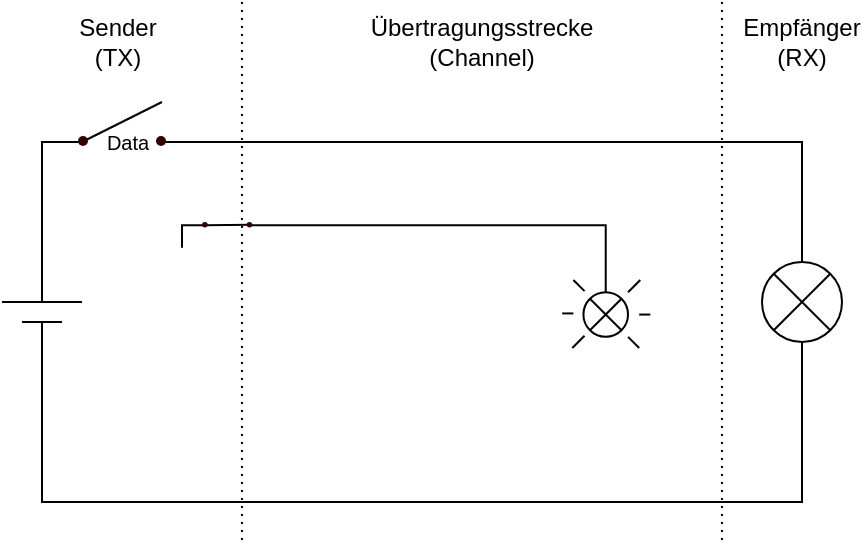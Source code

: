 <mxfile version="13.7.3" type="device"><diagram id="uQojS3iypetsTB2urlm0" name="Seite-1"><mxGraphModel dx="782" dy="580" grid="1" gridSize="10" guides="1" tooltips="1" connect="1" arrows="1" fold="1" page="1" pageScale="1" pageWidth="1169" pageHeight="827" math="0" shadow="0"><root><mxCell id="0"/><mxCell id="1" parent="0"/><mxCell id="Z4TSoBnq1ksY7wbyPYRY-1" value="" style="endArrow=none;html=1;" edge="1" parent="1"><mxGeometry width="50" height="50" relative="1" as="geometry"><mxPoint x="40" y="190" as="sourcePoint"/><mxPoint x="80" y="190" as="targetPoint"/></mxGeometry></mxCell><mxCell id="Z4TSoBnq1ksY7wbyPYRY-2" value="" style="endArrow=none;html=1;" edge="1" parent="1"><mxGeometry width="50" height="50" relative="1" as="geometry"><mxPoint x="50" y="200" as="sourcePoint"/><mxPoint x="70" y="200" as="targetPoint"/></mxGeometry></mxCell><mxCell id="Z4TSoBnq1ksY7wbyPYRY-3" value="" style="endArrow=none;html=1;rounded=0;" edge="1" parent="1"><mxGeometry width="50" height="50" relative="1" as="geometry"><mxPoint x="120" y="110" as="sourcePoint"/><mxPoint x="440" y="180" as="targetPoint"/><Array as="points"><mxPoint x="440" y="110"/></Array></mxGeometry></mxCell><mxCell id="Z4TSoBnq1ksY7wbyPYRY-4" value="" style="endArrow=none;html=1;rounded=0;exitX=0.5;exitY=1;exitDx=0;exitDy=0;" edge="1" parent="1" source="Z4TSoBnq1ksY7wbyPYRY-5"><mxGeometry width="50" height="50" relative="1" as="geometry"><mxPoint x="440" y="220" as="sourcePoint"/><mxPoint x="60" y="200" as="targetPoint"/><Array as="points"><mxPoint x="440" y="290"/><mxPoint x="255" y="290"/><mxPoint x="60" y="290"/></Array></mxGeometry></mxCell><mxCell id="Z4TSoBnq1ksY7wbyPYRY-5" value="" style="ellipse;whiteSpace=wrap;html=1;aspect=fixed;" vertex="1" parent="1"><mxGeometry x="420" y="170" width="40" height="40" as="geometry"/></mxCell><mxCell id="Z4TSoBnq1ksY7wbyPYRY-6" value="" style="endArrow=none;html=1;exitX=0;exitY=1;exitDx=0;exitDy=0;entryX=1;entryY=0;entryDx=0;entryDy=0;" edge="1" parent="1" source="Z4TSoBnq1ksY7wbyPYRY-5" target="Z4TSoBnq1ksY7wbyPYRY-5"><mxGeometry width="50" height="50" relative="1" as="geometry"><mxPoint x="400" y="490" as="sourcePoint"/><mxPoint x="450" y="440" as="targetPoint"/></mxGeometry></mxCell><mxCell id="Z4TSoBnq1ksY7wbyPYRY-7" value="" style="endArrow=none;html=1;exitX=0;exitY=0;exitDx=0;exitDy=0;entryX=1;entryY=1;entryDx=0;entryDy=0;" edge="1" parent="1" source="Z4TSoBnq1ksY7wbyPYRY-5" target="Z4TSoBnq1ksY7wbyPYRY-5"><mxGeometry width="50" height="50" relative="1" as="geometry"><mxPoint x="400" y="490" as="sourcePoint"/><mxPoint x="450" y="440" as="targetPoint"/></mxGeometry></mxCell><mxCell id="Z4TSoBnq1ksY7wbyPYRY-8" value="" style="endArrow=none;html=1;rounded=0;" edge="1" parent="1"><mxGeometry width="50" height="50" relative="1" as="geometry"><mxPoint x="60" y="190" as="sourcePoint"/><mxPoint x="80" y="110" as="targetPoint"/><Array as="points"><mxPoint x="60" y="110"/></Array></mxGeometry></mxCell><mxCell id="Z4TSoBnq1ksY7wbyPYRY-9" value="" style="endArrow=none;html=1;" edge="1" parent="1"><mxGeometry width="50" height="50" relative="1" as="geometry"><mxPoint x="80" y="110" as="sourcePoint"/><mxPoint x="120" y="90" as="targetPoint"/></mxGeometry></mxCell><mxCell id="Z4TSoBnq1ksY7wbyPYRY-10" value="" style="ellipse;whiteSpace=wrap;html=1;aspect=fixed;fillColor=#330000;strokeColor=none;" vertex="1" parent="1"><mxGeometry x="78" y="107" width="5" height="5" as="geometry"/></mxCell><mxCell id="Z4TSoBnq1ksY7wbyPYRY-11" value="" style="endArrow=none;dashed=1;html=1;dashPattern=1 3;strokeWidth=1;" edge="1" parent="1"><mxGeometry width="50" height="50" relative="1" as="geometry"><mxPoint x="160" y="40" as="sourcePoint"/><mxPoint x="160" y="310" as="targetPoint"/></mxGeometry></mxCell><mxCell id="Z4TSoBnq1ksY7wbyPYRY-12" value="" style="endArrow=none;dashed=1;html=1;dashPattern=1 3;strokeWidth=1;" edge="1" parent="1"><mxGeometry width="50" height="50" relative="1" as="geometry"><mxPoint x="400" y="40" as="sourcePoint"/><mxPoint x="400" y="310" as="targetPoint"/></mxGeometry></mxCell><mxCell id="Z4TSoBnq1ksY7wbyPYRY-13" value="Sender&lt;br&gt;(TX)" style="text;html=1;strokeColor=none;fillColor=none;align=center;verticalAlign=middle;whiteSpace=wrap;rounded=0;" vertex="1" parent="1"><mxGeometry x="78" y="50" width="40" height="20" as="geometry"/></mxCell><mxCell id="Z4TSoBnq1ksY7wbyPYRY-14" value="Übertragungsstrecke&lt;br&gt;(Channel)" style="text;html=1;strokeColor=none;fillColor=none;align=center;verticalAlign=middle;whiteSpace=wrap;rounded=0;" vertex="1" parent="1"><mxGeometry x="260" y="50" width="40" height="20" as="geometry"/></mxCell><mxCell id="Z4TSoBnq1ksY7wbyPYRY-15" value="Empfänger&lt;br&gt;(RX)" style="text;html=1;strokeColor=none;fillColor=none;align=center;verticalAlign=middle;whiteSpace=wrap;rounded=0;" vertex="1" parent="1"><mxGeometry x="420" y="50" width="40" height="20" as="geometry"/></mxCell><mxCell id="Z4TSoBnq1ksY7wbyPYRY-16" value="Data" style="text;html=1;strokeColor=none;fillColor=none;align=center;verticalAlign=middle;whiteSpace=wrap;rounded=0;fontSize=10;" vertex="1" parent="1"><mxGeometry x="83" y="99.5" width="40" height="20" as="geometry"/></mxCell><mxCell id="Z4TSoBnq1ksY7wbyPYRY-17" value="" style="ellipse;whiteSpace=wrap;html=1;aspect=fixed;fillColor=#330000;strokeColor=none;" vertex="1" parent="1"><mxGeometry x="117" y="107" width="5" height="5" as="geometry"/></mxCell><mxCell id="Z4TSoBnq1ksY7wbyPYRY-18" value="" style="group" vertex="1" connectable="0" parent="1"><mxGeometry x="130" y="150" width="234.16" height="63" as="geometry"/></mxCell><mxCell id="Z4TSoBnq1ksY7wbyPYRY-19" value="" style="endArrow=none;html=1;rounded=0;" edge="1" parent="Z4TSoBnq1ksY7wbyPYRY-18"><mxGeometry width="50" height="50" relative="1" as="geometry"><mxPoint x="33.451" y="1.673" as="sourcePoint"/><mxPoint x="211.859" y="40.699" as="targetPoint"/><Array as="points"><mxPoint x="211.859" y="1.673"/></Array></mxGeometry></mxCell><mxCell id="Z4TSoBnq1ksY7wbyPYRY-20" value="" style="ellipse;whiteSpace=wrap;html=1;aspect=fixed;" vertex="1" parent="Z4TSoBnq1ksY7wbyPYRY-18"><mxGeometry x="200.709" y="35.124" width="22.301" height="22.301" as="geometry"/></mxCell><mxCell id="Z4TSoBnq1ksY7wbyPYRY-21" value="" style="endArrow=none;html=1;exitX=0;exitY=1;exitDx=0;exitDy=0;entryX=1;entryY=0;entryDx=0;entryDy=0;" edge="1" parent="Z4TSoBnq1ksY7wbyPYRY-18" source="Z4TSoBnq1ksY7wbyPYRY-20" target="Z4TSoBnq1ksY7wbyPYRY-20"><mxGeometry width="50" height="50" relative="1" as="geometry"><mxPoint x="189.558" y="213.531" as="sourcePoint"/><mxPoint x="217.434" y="185.655" as="targetPoint"/></mxGeometry></mxCell><mxCell id="Z4TSoBnq1ksY7wbyPYRY-22" value="" style="endArrow=none;html=1;exitX=0;exitY=0;exitDx=0;exitDy=0;entryX=1;entryY=1;entryDx=0;entryDy=0;" edge="1" parent="Z4TSoBnq1ksY7wbyPYRY-18" source="Z4TSoBnq1ksY7wbyPYRY-20" target="Z4TSoBnq1ksY7wbyPYRY-20"><mxGeometry width="50" height="50" relative="1" as="geometry"><mxPoint x="189.558" y="213.531" as="sourcePoint"/><mxPoint x="217.434" y="185.655" as="targetPoint"/></mxGeometry></mxCell><mxCell id="Z4TSoBnq1ksY7wbyPYRY-23" value="" style="endArrow=none;html=1;rounded=0;" edge="1" parent="Z4TSoBnq1ksY7wbyPYRY-18"><mxGeometry width="50" height="50" relative="1" as="geometry"><mxPoint y="12.823" as="sourcePoint"/><mxPoint x="11.15" y="1.673" as="targetPoint"/><Array as="points"><mxPoint y="1.673"/></Array></mxGeometry></mxCell><mxCell id="Z4TSoBnq1ksY7wbyPYRY-24" value="" style="endArrow=none;html=1;entryX=1;entryY=0.5;entryDx=0;entryDy=0;" edge="1" parent="Z4TSoBnq1ksY7wbyPYRY-18"><mxGeometry width="50" height="50" relative="1" as="geometry"><mxPoint x="11.15" y="1.673" as="sourcePoint"/><mxPoint x="35.124" y="1.394" as="targetPoint"/></mxGeometry></mxCell><mxCell id="Z4TSoBnq1ksY7wbyPYRY-25" value="" style="ellipse;whiteSpace=wrap;html=1;aspect=fixed;fillColor=#330000;strokeColor=none;" vertex="1" parent="Z4TSoBnq1ksY7wbyPYRY-18"><mxGeometry x="10.035" width="2.788" height="2.788" as="geometry"/></mxCell><mxCell id="Z4TSoBnq1ksY7wbyPYRY-26" value="" style="ellipse;whiteSpace=wrap;html=1;aspect=fixed;fillColor=#330000;strokeColor=none;" vertex="1" parent="Z4TSoBnq1ksY7wbyPYRY-18"><mxGeometry x="32.336" width="2.788" height="2.788" as="geometry"/></mxCell><mxCell id="Z4TSoBnq1ksY7wbyPYRY-27" value="" style="endArrow=none;html=1;" edge="1" parent="Z4TSoBnq1ksY7wbyPYRY-18"><mxGeometry width="50" height="50" relative="1" as="geometry"><mxPoint x="223.01" y="35.124" as="sourcePoint"/><mxPoint x="229.142" y="28.991" as="targetPoint"/></mxGeometry></mxCell><mxCell id="Z4TSoBnq1ksY7wbyPYRY-28" value="" style="endArrow=none;html=1;" edge="1" parent="Z4TSoBnq1ksY7wbyPYRY-18"><mxGeometry width="50" height="50" relative="1" as="geometry"><mxPoint x="228.585" y="46.274" as="sourcePoint"/><mxPoint x="234.16" y="46.274" as="targetPoint"/></mxGeometry></mxCell><mxCell id="Z4TSoBnq1ksY7wbyPYRY-29" value="" style="endArrow=none;html=1;" edge="1" parent="Z4TSoBnq1ksY7wbyPYRY-18"><mxGeometry width="50" height="50" relative="1" as="geometry"><mxPoint x="223.01" y="57.425" as="sourcePoint"/><mxPoint x="228.585" y="63" as="targetPoint"/></mxGeometry></mxCell><mxCell id="Z4TSoBnq1ksY7wbyPYRY-30" value="" style="group;flipH=1;flipV=1;rotation=-180;" vertex="1" connectable="0" parent="Z4TSoBnq1ksY7wbyPYRY-18"><mxGeometry x="190.116" y="28.991" width="11.15" height="34.009" as="geometry"/></mxCell><mxCell id="Z4TSoBnq1ksY7wbyPYRY-31" value="" style="endArrow=none;html=1;" edge="1" parent="Z4TSoBnq1ksY7wbyPYRY-30"><mxGeometry width="50" height="50" relative="1" as="geometry"><mxPoint x="11.15" y="27.876" as="sourcePoint"/><mxPoint x="5.018" y="34.009" as="targetPoint"/></mxGeometry></mxCell><mxCell id="Z4TSoBnq1ksY7wbyPYRY-32" value="" style="endArrow=none;html=1;" edge="1" parent="Z4TSoBnq1ksY7wbyPYRY-30"><mxGeometry width="50" height="50" relative="1" as="geometry"><mxPoint x="5.575" y="16.726" as="sourcePoint"/><mxPoint y="16.726" as="targetPoint"/></mxGeometry></mxCell><mxCell id="Z4TSoBnq1ksY7wbyPYRY-33" value="" style="endArrow=none;html=1;" edge="1" parent="Z4TSoBnq1ksY7wbyPYRY-30"><mxGeometry width="50" height="50" relative="1" as="geometry"><mxPoint x="11.15" y="5.575" as="sourcePoint"/><mxPoint x="5.575" as="targetPoint"/></mxGeometry></mxCell></root></mxGraphModel></diagram></mxfile>